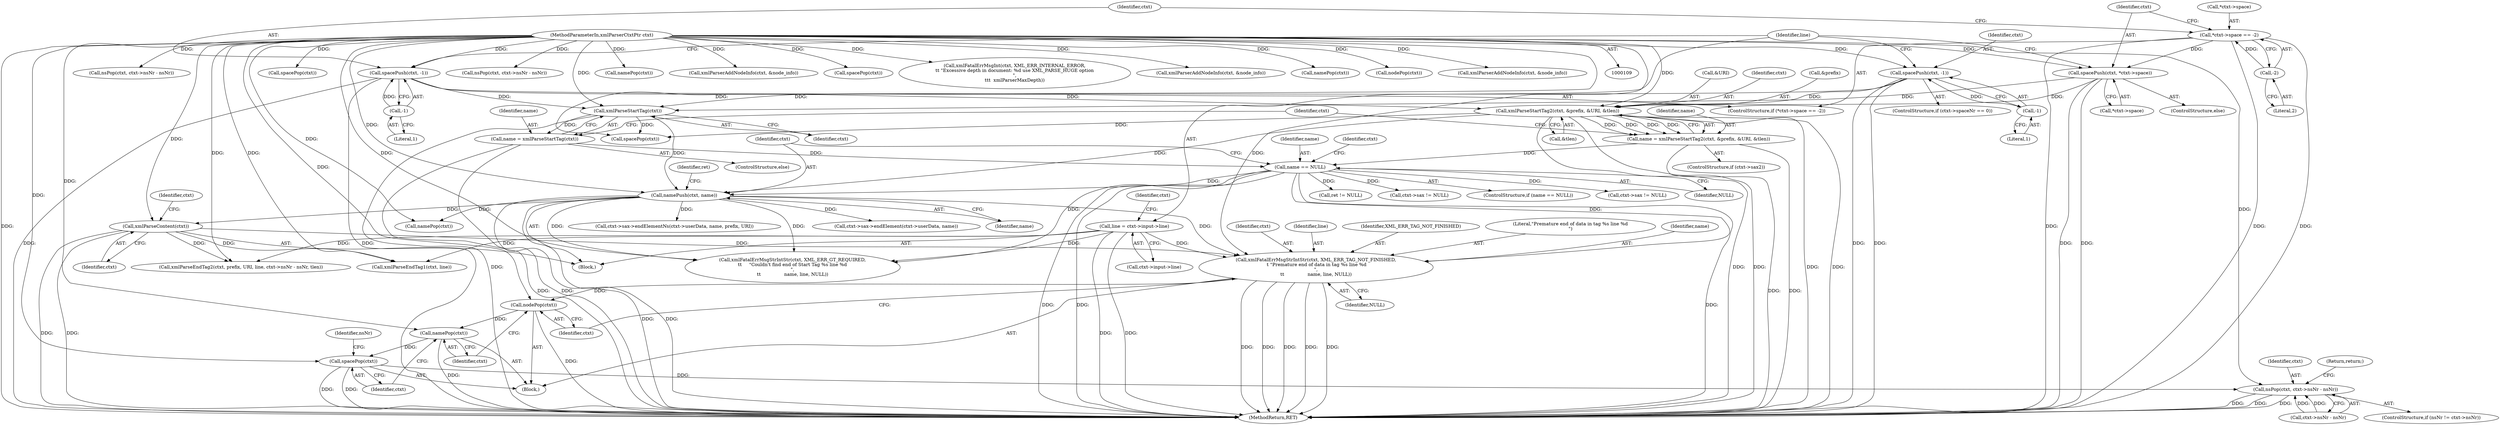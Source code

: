 digraph "0_Chrome_d0947db40187f4708c58e64cbd6013faf9eddeed_13@pointer" {
"1000531" [label="(Call,xmlFatalErrMsgStrIntStr(ctxt, XML_ERR_TAG_NOT_FINISHED,\n \t \"Premature end of data in tag %s line %d\n\",\n\t\t                name, line, NULL))"];
"1000517" [label="(Call,xmlParseContent(ctxt))"];
"1000261" [label="(Call,namePush(ctxt, name))"];
"1000233" [label="(Call,xmlParseStartTag2(ctxt, &prefix, &URI, &tlen))"];
"1000209" [label="(Call,spacePush(ctxt, -1))"];
"1000110" [label="(MethodParameterIn,xmlParserCtxtPtr ctxt)"];
"1000211" [label="(Call,-1)"];
"1000196" [label="(Call,spacePush(ctxt, -1))"];
"1000198" [label="(Call,-1)"];
"1000214" [label="(Call,spacePush(ctxt, *ctxt->space))"];
"1000202" [label="(Call,*ctxt->space == -2)"];
"1000207" [label="(Call,-2)"];
"1000244" [label="(Call,xmlParseStartTag(ctxt))"];
"1000254" [label="(Call,name == NULL)"];
"1000231" [label="(Call,name = xmlParseStartTag2(ctxt, &prefix, &URI, &tlen))"];
"1000242" [label="(Call,name = xmlParseStartTag(ctxt))"];
"1000220" [label="(Call,line = ctxt->input->line)"];
"1000538" [label="(Call,nodePop(ctxt))"];
"1000540" [label="(Call,namePop(ctxt))"];
"1000542" [label="(Call,spacePop(ctxt))"];
"1000550" [label="(Call,nsPop(ctxt, ctxt->nsNr - nsNr))"];
"1000354" [label="(Call,ctxt->sax != NULL)"];
"1000386" [label="(Call,nsPop(ctxt, ctxt->nsNr - nsNr))"];
"1000371" [label="(Call,ctxt->sax->endElement(ctxt->userData, name))"];
"1000552" [label="(Call,ctxt->nsNr - nsNr)"];
"1000232" [label="(Identifier,name)"];
"1000222" [label="(Call,ctxt->input->line)"];
"1000256" [label="(Identifier,NULL)"];
"1000542" [label="(Call,spacePop(ctxt))"];
"1000532" [label="(Identifier,ctxt)"];
"1000258" [label="(Call,spacePop(ctxt))"];
"1000199" [label="(Literal,1)"];
"1000202" [label="(Call,*ctxt->space == -2)"];
"1000214" [label="(Call,spacePush(ctxt, *ctxt->space))"];
"1000229" [label="(Identifier,ctxt)"];
"1000209" [label="(Call,spacePush(ctxt, -1))"];
"1000241" [label="(ControlStructure,else)"];
"1000536" [label="(Identifier,line)"];
"1000533" [label="(Identifier,XML_ERR_TAG_NOT_FINISHED)"];
"1000215" [label="(Identifier,ctxt)"];
"1000196" [label="(Call,spacePush(ctxt, -1))"];
"1000534" [label="(Literal,\"Premature end of data in tag %s line %d\n\")"];
"1000234" [label="(Identifier,ctxt)"];
"1000263" [label="(Identifier,name)"];
"1000563" [label="(Call,xmlParseEndTag2(ctxt, prefix, URI, line, ctxt->nsNr - nsNr, tlen))"];
"1000198" [label="(Call,-1)"];
"1000231" [label="(Call,name = xmlParseStartTag2(ctxt, &prefix, &URI, &tlen))"];
"1000239" [label="(Call,&tlen)"];
"1000577" [label="(Call,xmlParseEndTag1(ctxt, line))"];
"1000197" [label="(Identifier,ctxt)"];
"1000213" [label="(ControlStructure,else)"];
"1000457" [label="(Call,spacePop(ctxt))"];
"1000465" [label="(Call,nsPop(ctxt, ctxt->nsNr - nsNr))"];
"1000265" [label="(Identifier,ret)"];
"1000538" [label="(Call,nodePop(ctxt))"];
"1000255" [label="(Identifier,name)"];
"1000551" [label="(Identifier,ctxt)"];
"1000550" [label="(Call,nsPop(ctxt, ctxt->nsNr - nsNr))"];
"1000518" [label="(Identifier,ctxt)"];
"1000455" [label="(Call,namePop(ctxt))"];
"1000582" [label="(Call,ret != NULL)"];
"1000212" [label="(Literal,1)"];
"1000530" [label="(Block,)"];
"1000433" [label="(Call,xmlParserAddNodeInfo(ctxt, &node_info))"];
"1000208" [label="(Literal,2)"];
"1000535" [label="(Identifier,name)"];
"1000249" [label="(Identifier,ctxt)"];
"1000244" [label="(Call,xmlParseStartTag(ctxt))"];
"1000522" [label="(Identifier,ctxt)"];
"1000261" [label="(Call,namePush(ctxt, name))"];
"1000557" [label="(Return,return;)"];
"1000233" [label="(Call,xmlParseStartTag2(ctxt, &prefix, &URI, &tlen))"];
"1000207" [label="(Call,-2)"];
"1000378" [label="(Call,spacePop(ctxt))"];
"1000110" [label="(MethodParameterIn,xmlParserCtxtPtr ctxt)"];
"1000190" [label="(ControlStructure,if (ctxt->spaceNr == 0))"];
"1000531" [label="(Call,xmlFatalErrMsgStrIntStr(ctxt, XML_ERR_TAG_NOT_FINISHED,\n \t \"Premature end of data in tag %s line %d\n\",\n\t\t                name, line, NULL))"];
"1000446" [label="(Call,xmlFatalErrMsgStrIntStr(ctxt, XML_ERR_GT_REQUIRED,\n\t\t     \"Couldn't find end of Start Tag %s line %d\n\",\n\t\t                name, line, NULL))"];
"1000235" [label="(Call,&prefix)"];
"1000221" [label="(Identifier,line)"];
"1000537" [label="(Identifier,NULL)"];
"1000148" [label="(Call,xmlFatalErrMsgInt(ctxt, XML_ERR_INTERNAL_ERROR,\n\t\t \"Excessive depth in document: %d use XML_PARSE_HUGE option\n\",\n\t\t\t  xmlParserMaxDepth))"];
"1000220" [label="(Call,line = ctxt->input->line)"];
"1000245" [label="(Identifier,ctxt)"];
"1000262" [label="(Identifier,ctxt)"];
"1000326" [label="(Call,ctxt->sax != NULL)"];
"1000540" [label="(Call,namePop(ctxt))"];
"1000259" [label="(Identifier,ctxt)"];
"1000620" [label="(Call,xmlParserAddNodeInfo(ctxt, &node_info))"];
"1000210" [label="(Identifier,ctxt)"];
"1000517" [label="(Call,xmlParseContent(ctxt))"];
"1000242" [label="(Call,name = xmlParseStartTag(ctxt))"];
"1000201" [label="(ControlStructure,if (*ctxt->space == -2))"];
"1000343" [label="(Call,ctxt->sax->endElementNs(ctxt->userData, name, prefix, URI))"];
"1000237" [label="(Call,&URI)"];
"1000574" [label="(Call,namePop(ctxt))"];
"1000453" [label="(Call,nodePop(ctxt))"];
"1000227" [label="(ControlStructure,if (ctxt->sax2))"];
"1000541" [label="(Identifier,ctxt)"];
"1000216" [label="(Call,*ctxt->space)"];
"1000376" [label="(Call,namePop(ctxt))"];
"1000512" [label="(Call,xmlParserAddNodeInfo(ctxt, &node_info))"];
"1000253" [label="(ControlStructure,if (name == NULL))"];
"1000203" [label="(Call,*ctxt->space)"];
"1000543" [label="(Identifier,ctxt)"];
"1000243" [label="(Identifier,name)"];
"1000624" [label="(MethodReturn,RET)"];
"1000546" [label="(Identifier,nsNr)"];
"1000539" [label="(Identifier,ctxt)"];
"1000254" [label="(Call,name == NULL)"];
"1000211" [label="(Call,-1)"];
"1000544" [label="(ControlStructure,if (nsNr != ctxt->nsNr))"];
"1000111" [label="(Block,)"];
"1000531" -> "1000530"  [label="AST: "];
"1000531" -> "1000537"  [label="CFG: "];
"1000532" -> "1000531"  [label="AST: "];
"1000533" -> "1000531"  [label="AST: "];
"1000534" -> "1000531"  [label="AST: "];
"1000535" -> "1000531"  [label="AST: "];
"1000536" -> "1000531"  [label="AST: "];
"1000537" -> "1000531"  [label="AST: "];
"1000539" -> "1000531"  [label="CFG: "];
"1000531" -> "1000624"  [label="DDG: "];
"1000531" -> "1000624"  [label="DDG: "];
"1000531" -> "1000624"  [label="DDG: "];
"1000531" -> "1000624"  [label="DDG: "];
"1000531" -> "1000624"  [label="DDG: "];
"1000517" -> "1000531"  [label="DDG: "];
"1000110" -> "1000531"  [label="DDG: "];
"1000261" -> "1000531"  [label="DDG: "];
"1000220" -> "1000531"  [label="DDG: "];
"1000254" -> "1000531"  [label="DDG: "];
"1000531" -> "1000538"  [label="DDG: "];
"1000517" -> "1000111"  [label="AST: "];
"1000517" -> "1000518"  [label="CFG: "];
"1000518" -> "1000517"  [label="AST: "];
"1000522" -> "1000517"  [label="CFG: "];
"1000517" -> "1000624"  [label="DDG: "];
"1000517" -> "1000624"  [label="DDG: "];
"1000261" -> "1000517"  [label="DDG: "];
"1000110" -> "1000517"  [label="DDG: "];
"1000517" -> "1000563"  [label="DDG: "];
"1000517" -> "1000577"  [label="DDG: "];
"1000261" -> "1000111"  [label="AST: "];
"1000261" -> "1000263"  [label="CFG: "];
"1000262" -> "1000261"  [label="AST: "];
"1000263" -> "1000261"  [label="AST: "];
"1000265" -> "1000261"  [label="CFG: "];
"1000261" -> "1000624"  [label="DDG: "];
"1000261" -> "1000624"  [label="DDG: "];
"1000233" -> "1000261"  [label="DDG: "];
"1000244" -> "1000261"  [label="DDG: "];
"1000110" -> "1000261"  [label="DDG: "];
"1000254" -> "1000261"  [label="DDG: "];
"1000261" -> "1000343"  [label="DDG: "];
"1000261" -> "1000371"  [label="DDG: "];
"1000261" -> "1000376"  [label="DDG: "];
"1000261" -> "1000446"  [label="DDG: "];
"1000261" -> "1000446"  [label="DDG: "];
"1000233" -> "1000231"  [label="AST: "];
"1000233" -> "1000239"  [label="CFG: "];
"1000234" -> "1000233"  [label="AST: "];
"1000235" -> "1000233"  [label="AST: "];
"1000237" -> "1000233"  [label="AST: "];
"1000239" -> "1000233"  [label="AST: "];
"1000231" -> "1000233"  [label="CFG: "];
"1000233" -> "1000624"  [label="DDG: "];
"1000233" -> "1000624"  [label="DDG: "];
"1000233" -> "1000624"  [label="DDG: "];
"1000233" -> "1000624"  [label="DDG: "];
"1000233" -> "1000231"  [label="DDG: "];
"1000233" -> "1000231"  [label="DDG: "];
"1000233" -> "1000231"  [label="DDG: "];
"1000233" -> "1000231"  [label="DDG: "];
"1000209" -> "1000233"  [label="DDG: "];
"1000196" -> "1000233"  [label="DDG: "];
"1000214" -> "1000233"  [label="DDG: "];
"1000110" -> "1000233"  [label="DDG: "];
"1000233" -> "1000258"  [label="DDG: "];
"1000209" -> "1000201"  [label="AST: "];
"1000209" -> "1000211"  [label="CFG: "];
"1000210" -> "1000209"  [label="AST: "];
"1000211" -> "1000209"  [label="AST: "];
"1000221" -> "1000209"  [label="CFG: "];
"1000209" -> "1000624"  [label="DDG: "];
"1000209" -> "1000624"  [label="DDG: "];
"1000110" -> "1000209"  [label="DDG: "];
"1000211" -> "1000209"  [label="DDG: "];
"1000209" -> "1000244"  [label="DDG: "];
"1000110" -> "1000109"  [label="AST: "];
"1000110" -> "1000624"  [label="DDG: "];
"1000110" -> "1000148"  [label="DDG: "];
"1000110" -> "1000196"  [label="DDG: "];
"1000110" -> "1000214"  [label="DDG: "];
"1000110" -> "1000244"  [label="DDG: "];
"1000110" -> "1000258"  [label="DDG: "];
"1000110" -> "1000376"  [label="DDG: "];
"1000110" -> "1000378"  [label="DDG: "];
"1000110" -> "1000386"  [label="DDG: "];
"1000110" -> "1000433"  [label="DDG: "];
"1000110" -> "1000446"  [label="DDG: "];
"1000110" -> "1000453"  [label="DDG: "];
"1000110" -> "1000455"  [label="DDG: "];
"1000110" -> "1000457"  [label="DDG: "];
"1000110" -> "1000465"  [label="DDG: "];
"1000110" -> "1000512"  [label="DDG: "];
"1000110" -> "1000538"  [label="DDG: "];
"1000110" -> "1000540"  [label="DDG: "];
"1000110" -> "1000542"  [label="DDG: "];
"1000110" -> "1000550"  [label="DDG: "];
"1000110" -> "1000563"  [label="DDG: "];
"1000110" -> "1000574"  [label="DDG: "];
"1000110" -> "1000577"  [label="DDG: "];
"1000110" -> "1000620"  [label="DDG: "];
"1000211" -> "1000212"  [label="CFG: "];
"1000212" -> "1000211"  [label="AST: "];
"1000196" -> "1000190"  [label="AST: "];
"1000196" -> "1000198"  [label="CFG: "];
"1000197" -> "1000196"  [label="AST: "];
"1000198" -> "1000196"  [label="AST: "];
"1000221" -> "1000196"  [label="CFG: "];
"1000196" -> "1000624"  [label="DDG: "];
"1000196" -> "1000624"  [label="DDG: "];
"1000198" -> "1000196"  [label="DDG: "];
"1000196" -> "1000244"  [label="DDG: "];
"1000198" -> "1000199"  [label="CFG: "];
"1000199" -> "1000198"  [label="AST: "];
"1000214" -> "1000213"  [label="AST: "];
"1000214" -> "1000216"  [label="CFG: "];
"1000215" -> "1000214"  [label="AST: "];
"1000216" -> "1000214"  [label="AST: "];
"1000221" -> "1000214"  [label="CFG: "];
"1000214" -> "1000624"  [label="DDG: "];
"1000214" -> "1000624"  [label="DDG: "];
"1000202" -> "1000214"  [label="DDG: "];
"1000214" -> "1000244"  [label="DDG: "];
"1000202" -> "1000201"  [label="AST: "];
"1000202" -> "1000207"  [label="CFG: "];
"1000203" -> "1000202"  [label="AST: "];
"1000207" -> "1000202"  [label="AST: "];
"1000210" -> "1000202"  [label="CFG: "];
"1000215" -> "1000202"  [label="CFG: "];
"1000202" -> "1000624"  [label="DDG: "];
"1000202" -> "1000624"  [label="DDG: "];
"1000202" -> "1000624"  [label="DDG: "];
"1000207" -> "1000202"  [label="DDG: "];
"1000207" -> "1000208"  [label="CFG: "];
"1000208" -> "1000207"  [label="AST: "];
"1000244" -> "1000242"  [label="AST: "];
"1000244" -> "1000245"  [label="CFG: "];
"1000245" -> "1000244"  [label="AST: "];
"1000242" -> "1000244"  [label="CFG: "];
"1000244" -> "1000624"  [label="DDG: "];
"1000244" -> "1000242"  [label="DDG: "];
"1000244" -> "1000258"  [label="DDG: "];
"1000254" -> "1000253"  [label="AST: "];
"1000254" -> "1000256"  [label="CFG: "];
"1000255" -> "1000254"  [label="AST: "];
"1000256" -> "1000254"  [label="AST: "];
"1000259" -> "1000254"  [label="CFG: "];
"1000262" -> "1000254"  [label="CFG: "];
"1000254" -> "1000624"  [label="DDG: "];
"1000254" -> "1000624"  [label="DDG: "];
"1000254" -> "1000624"  [label="DDG: "];
"1000231" -> "1000254"  [label="DDG: "];
"1000242" -> "1000254"  [label="DDG: "];
"1000254" -> "1000326"  [label="DDG: "];
"1000254" -> "1000354"  [label="DDG: "];
"1000254" -> "1000446"  [label="DDG: "];
"1000254" -> "1000582"  [label="DDG: "];
"1000231" -> "1000227"  [label="AST: "];
"1000232" -> "1000231"  [label="AST: "];
"1000249" -> "1000231"  [label="CFG: "];
"1000231" -> "1000624"  [label="DDG: "];
"1000231" -> "1000624"  [label="DDG: "];
"1000242" -> "1000241"  [label="AST: "];
"1000243" -> "1000242"  [label="AST: "];
"1000249" -> "1000242"  [label="CFG: "];
"1000242" -> "1000624"  [label="DDG: "];
"1000242" -> "1000624"  [label="DDG: "];
"1000220" -> "1000111"  [label="AST: "];
"1000220" -> "1000222"  [label="CFG: "];
"1000221" -> "1000220"  [label="AST: "];
"1000222" -> "1000220"  [label="AST: "];
"1000229" -> "1000220"  [label="CFG: "];
"1000220" -> "1000624"  [label="DDG: "];
"1000220" -> "1000624"  [label="DDG: "];
"1000220" -> "1000446"  [label="DDG: "];
"1000220" -> "1000563"  [label="DDG: "];
"1000220" -> "1000577"  [label="DDG: "];
"1000538" -> "1000530"  [label="AST: "];
"1000538" -> "1000539"  [label="CFG: "];
"1000539" -> "1000538"  [label="AST: "];
"1000541" -> "1000538"  [label="CFG: "];
"1000538" -> "1000624"  [label="DDG: "];
"1000538" -> "1000540"  [label="DDG: "];
"1000540" -> "1000530"  [label="AST: "];
"1000540" -> "1000541"  [label="CFG: "];
"1000541" -> "1000540"  [label="AST: "];
"1000543" -> "1000540"  [label="CFG: "];
"1000540" -> "1000624"  [label="DDG: "];
"1000540" -> "1000542"  [label="DDG: "];
"1000542" -> "1000530"  [label="AST: "];
"1000542" -> "1000543"  [label="CFG: "];
"1000543" -> "1000542"  [label="AST: "];
"1000546" -> "1000542"  [label="CFG: "];
"1000542" -> "1000624"  [label="DDG: "];
"1000542" -> "1000624"  [label="DDG: "];
"1000542" -> "1000550"  [label="DDG: "];
"1000550" -> "1000544"  [label="AST: "];
"1000550" -> "1000552"  [label="CFG: "];
"1000551" -> "1000550"  [label="AST: "];
"1000552" -> "1000550"  [label="AST: "];
"1000557" -> "1000550"  [label="CFG: "];
"1000550" -> "1000624"  [label="DDG: "];
"1000550" -> "1000624"  [label="DDG: "];
"1000550" -> "1000624"  [label="DDG: "];
"1000552" -> "1000550"  [label="DDG: "];
"1000552" -> "1000550"  [label="DDG: "];
}
